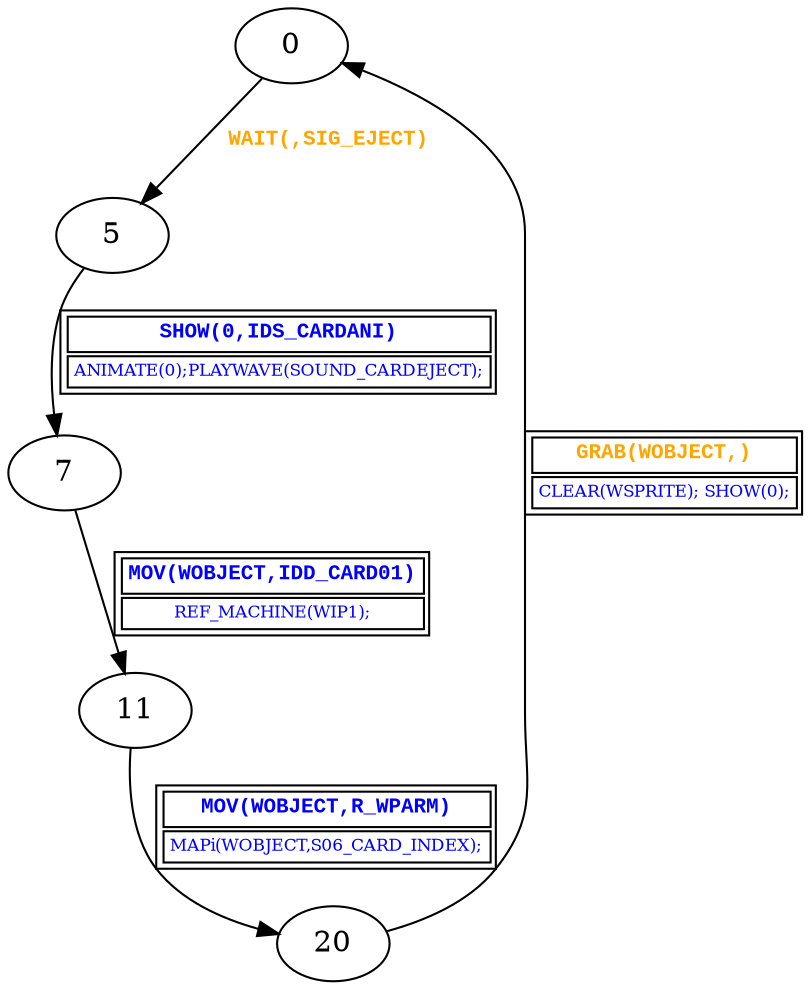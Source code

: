 digraph {
 node [shape=oval];
"0" -> "5"[fontcolor=orange, label=< <table border="0"><tr><td><font face="Courier New" point-size="10"><b>WAIT(,SIG_EJECT)<br align="left"/></b></font></td></tr>
</table>>];
"11" -> "20"[fontcolor=blue, label=< <table border="1"><tr><td><font face="Courier New" point-size="10"><b>MOV(WOBJECT,R_WPARM)<br align="left"/></b></font></td></tr>
<tr><td><font point-size="8" color ="blue">MAPi(WOBJECT,S06_CARD_INDEX);<br align="left"/></font></td></tr></table>>];
"20" -> "0"[fontcolor=orange, label=< <table border="1"><tr><td><font face="Courier New" point-size="10"><b>GRAB(WOBJECT,)<br align="left"/></b></font></td></tr>
<tr><td><font point-size="8" color ="blue">CLEAR(WSPRITE); SHOW(0);<br align="left"/></font></td></tr></table>>];
"5" -> "7"[fontcolor=blue, label=< <table border="1"><tr><td><font face="Courier New" point-size="10"><b>SHOW(0,IDS_CARDANI)<br align="left"/></b></font></td></tr>
<tr><td><font point-size="8" color ="blue">ANIMATE(0);PLAYWAVE(SOUND_CARDEJECT);<br align="left"/></font></td></tr></table>>];
"7" -> "11"[fontcolor=blue, label=< <table border="1"><tr><td><font face="Courier New" point-size="10"><b>MOV(WOBJECT,IDD_CARD01)<br align="left"/></b></font></td></tr>
<tr><td><font point-size="8" color ="blue">REF_MACHINE(WIP1);<br align="left"/></font></td></tr></table>>];
}
